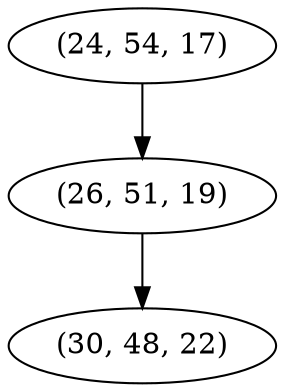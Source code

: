 digraph tree {
    "(24, 54, 17)";
    "(26, 51, 19)";
    "(30, 48, 22)";
    "(24, 54, 17)" -> "(26, 51, 19)";
    "(26, 51, 19)" -> "(30, 48, 22)";
}
